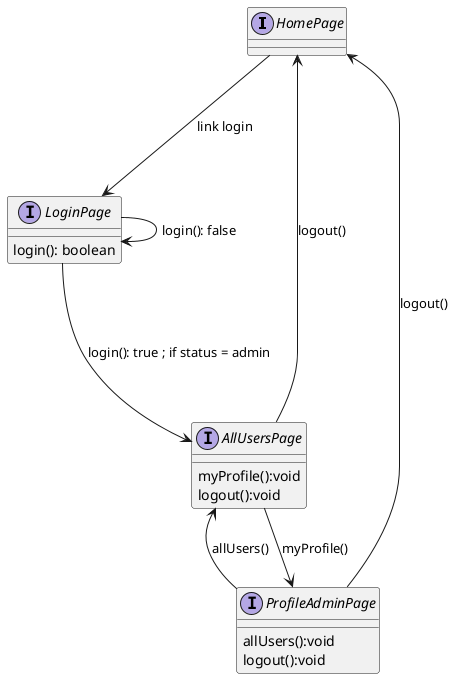 @startuml ModeleStruct

interface HomePage 

interface LoginPage{
    login(): boolean
}

interface ProfileAdminPage {
    allUsers():void
    logout():void
}

interface AllUsersPage {
    myProfile():void
    logout():void
}

HomePage ---> LoginPage : link login
LoginPage --> LoginPage : login(): false

LoginPage ---> AllUsersPage : login(): true ; if status = admin

AllUsersPage --> HomePage: logout()
AllUsersPage --> ProfileAdminPage: myProfile()

ProfileAdminPage --> HomePage: logout()
ProfileAdminPage --> AllUsersPage: allUsers()



@enduml